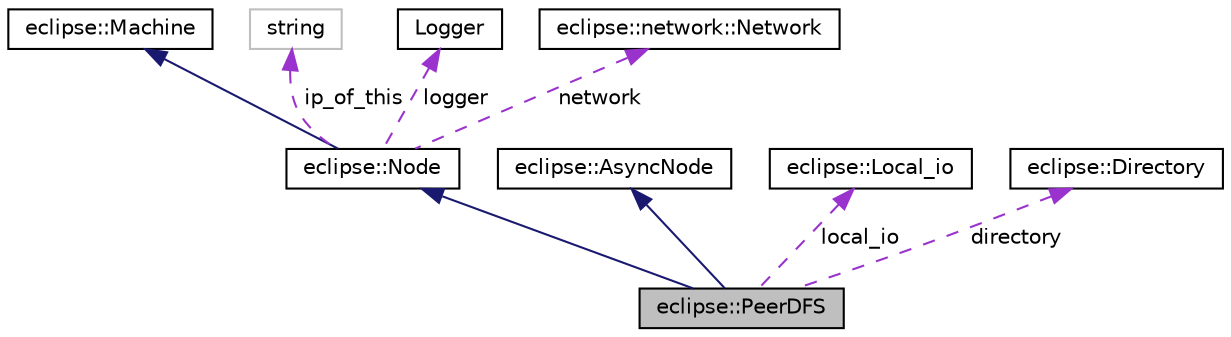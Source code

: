digraph G
{
  edge [fontname="Helvetica",fontsize="10",labelfontname="Helvetica",labelfontsize="10"];
  node [fontname="Helvetica",fontsize="10",shape=record];
  Node1 [label="eclipse::PeerDFS",height=0.2,width=0.4,color="black", fillcolor="grey75", style="filled" fontcolor="black"];
  Node2 -> Node1 [dir="back",color="midnightblue",fontsize="10",style="solid",fontname="Helvetica"];
  Node2 [label="eclipse::Node",height=0.2,width=0.4,color="black", fillcolor="white", style="filled",URL="$classeclipse_1_1Node.html"];
  Node3 -> Node2 [dir="back",color="midnightblue",fontsize="10",style="solid",fontname="Helvetica"];
  Node3 [label="eclipse::Machine",height=0.2,width=0.4,color="black", fillcolor="white", style="filled",URL="$classeclipse_1_1Machine.html"];
  Node4 -> Node2 [dir="back",color="darkorchid3",fontsize="10",style="dashed",label=" ip_of_this" ,fontname="Helvetica"];
  Node4 [label="string",height=0.2,width=0.4,color="grey75", fillcolor="white", style="filled"];
  Node5 -> Node2 [dir="back",color="darkorchid3",fontsize="10",style="dashed",label=" logger" ,fontname="Helvetica"];
  Node5 [label="Logger",height=0.2,width=0.4,color="black", fillcolor="white", style="filled",URL="$classLogger.html"];
  Node6 -> Node2 [dir="back",color="darkorchid3",fontsize="10",style="dashed",label=" network" ,fontname="Helvetica"];
  Node6 [label="eclipse::network::Network",height=0.2,width=0.4,color="black", fillcolor="white", style="filled",URL="$classeclipse_1_1network_1_1Network.html"];
  Node7 -> Node1 [dir="back",color="midnightblue",fontsize="10",style="solid",fontname="Helvetica"];
  Node7 [label="eclipse::AsyncNode",height=0.2,width=0.4,color="black", fillcolor="white", style="filled",URL="$classeclipse_1_1AsyncNode.html"];
  Node8 -> Node1 [dir="back",color="darkorchid3",fontsize="10",style="dashed",label=" local_io" ,fontname="Helvetica"];
  Node8 [label="eclipse::Local_io",height=0.2,width=0.4,color="black", fillcolor="white", style="filled",URL="$classeclipse_1_1Local__io.html"];
  Node9 -> Node1 [dir="back",color="darkorchid3",fontsize="10",style="dashed",label=" directory" ,fontname="Helvetica"];
  Node9 [label="eclipse::Directory",height=0.2,width=0.4,color="black", fillcolor="white", style="filled",URL="$classeclipse_1_1Directory.html"];
}
